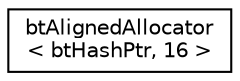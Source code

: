 digraph "Graphical Class Hierarchy"
{
  edge [fontname="Helvetica",fontsize="10",labelfontname="Helvetica",labelfontsize="10"];
  node [fontname="Helvetica",fontsize="10",shape=record];
  rankdir="LR";
  Node1 [label="btAlignedAllocator\l\< btHashPtr, 16 \>",height=0.2,width=0.4,color="black", fillcolor="white", style="filled",URL="$classbt_aligned_allocator.html"];
}
